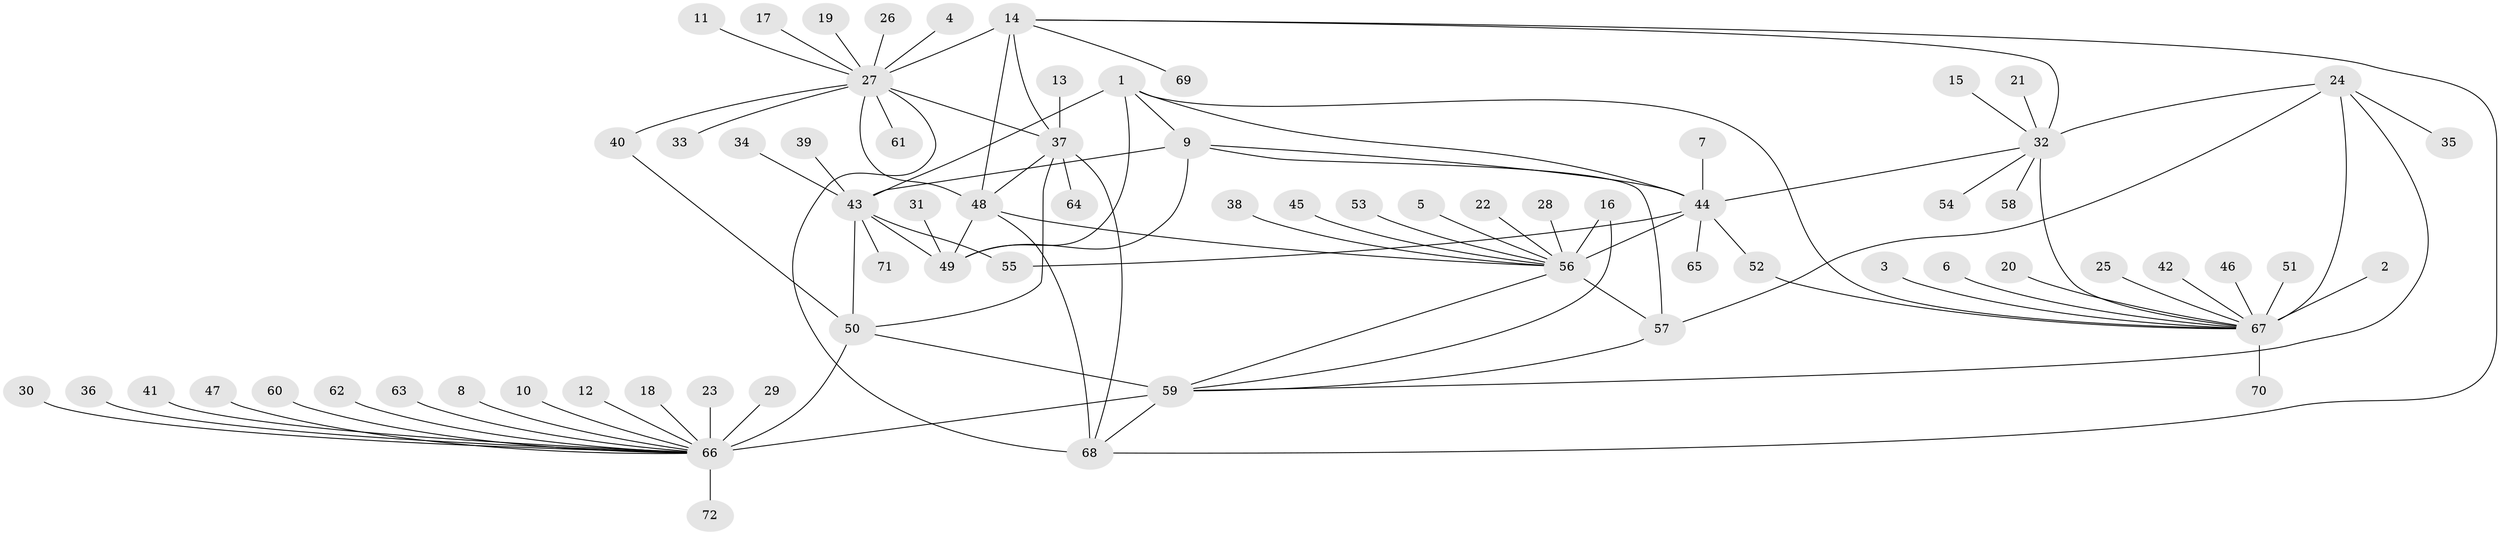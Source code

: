 // original degree distribution, {7: 0.027777777777777776, 13: 0.013888888888888888, 11: 0.041666666666666664, 10: 0.027777777777777776, 9: 0.041666666666666664, 8: 0.034722222222222224, 14: 0.006944444444444444, 12: 0.013888888888888888, 6: 0.027777777777777776, 15: 0.006944444444444444, 2: 0.11805555555555555, 1: 0.6111111111111112, 4: 0.006944444444444444, 3: 0.020833333333333332}
// Generated by graph-tools (version 1.1) at 2025/02/03/09/25 03:02:34]
// undirected, 72 vertices, 97 edges
graph export_dot {
graph [start="1"]
  node [color=gray90,style=filled];
  1;
  2;
  3;
  4;
  5;
  6;
  7;
  8;
  9;
  10;
  11;
  12;
  13;
  14;
  15;
  16;
  17;
  18;
  19;
  20;
  21;
  22;
  23;
  24;
  25;
  26;
  27;
  28;
  29;
  30;
  31;
  32;
  33;
  34;
  35;
  36;
  37;
  38;
  39;
  40;
  41;
  42;
  43;
  44;
  45;
  46;
  47;
  48;
  49;
  50;
  51;
  52;
  53;
  54;
  55;
  56;
  57;
  58;
  59;
  60;
  61;
  62;
  63;
  64;
  65;
  66;
  67;
  68;
  69;
  70;
  71;
  72;
  1 -- 9 [weight=1.0];
  1 -- 43 [weight=4.0];
  1 -- 44 [weight=1.0];
  1 -- 49 [weight=1.0];
  1 -- 67 [weight=1.0];
  2 -- 67 [weight=1.0];
  3 -- 67 [weight=1.0];
  4 -- 27 [weight=1.0];
  5 -- 56 [weight=1.0];
  6 -- 67 [weight=1.0];
  7 -- 44 [weight=1.0];
  8 -- 66 [weight=1.0];
  9 -- 43 [weight=4.0];
  9 -- 44 [weight=1.0];
  9 -- 49 [weight=1.0];
  9 -- 57 [weight=1.0];
  10 -- 66 [weight=1.0];
  11 -- 27 [weight=1.0];
  12 -- 66 [weight=1.0];
  13 -- 37 [weight=1.0];
  14 -- 27 [weight=2.0];
  14 -- 32 [weight=1.0];
  14 -- 37 [weight=1.0];
  14 -- 48 [weight=2.0];
  14 -- 68 [weight=1.0];
  14 -- 69 [weight=1.0];
  15 -- 32 [weight=1.0];
  16 -- 56 [weight=1.0];
  16 -- 59 [weight=1.0];
  17 -- 27 [weight=1.0];
  18 -- 66 [weight=1.0];
  19 -- 27 [weight=1.0];
  20 -- 67 [weight=1.0];
  21 -- 32 [weight=1.0];
  22 -- 56 [weight=1.0];
  23 -- 66 [weight=1.0];
  24 -- 32 [weight=3.0];
  24 -- 35 [weight=1.0];
  24 -- 57 [weight=1.0];
  24 -- 59 [weight=1.0];
  24 -- 67 [weight=9.0];
  25 -- 67 [weight=1.0];
  26 -- 27 [weight=1.0];
  27 -- 33 [weight=1.0];
  27 -- 37 [weight=2.0];
  27 -- 40 [weight=1.0];
  27 -- 48 [weight=4.0];
  27 -- 61 [weight=1.0];
  27 -- 68 [weight=2.0];
  28 -- 56 [weight=1.0];
  29 -- 66 [weight=1.0];
  30 -- 66 [weight=1.0];
  31 -- 49 [weight=1.0];
  32 -- 44 [weight=1.0];
  32 -- 54 [weight=1.0];
  32 -- 58 [weight=1.0];
  32 -- 67 [weight=3.0];
  34 -- 43 [weight=1.0];
  36 -- 66 [weight=1.0];
  37 -- 48 [weight=2.0];
  37 -- 50 [weight=1.0];
  37 -- 64 [weight=1.0];
  37 -- 68 [weight=1.0];
  38 -- 56 [weight=1.0];
  39 -- 43 [weight=1.0];
  40 -- 50 [weight=1.0];
  41 -- 66 [weight=1.0];
  42 -- 67 [weight=1.0];
  43 -- 49 [weight=4.0];
  43 -- 50 [weight=1.0];
  43 -- 55 [weight=1.0];
  43 -- 71 [weight=1.0];
  44 -- 52 [weight=1.0];
  44 -- 55 [weight=1.0];
  44 -- 56 [weight=12.0];
  44 -- 65 [weight=1.0];
  45 -- 56 [weight=1.0];
  46 -- 67 [weight=1.0];
  47 -- 66 [weight=1.0];
  48 -- 49 [weight=1.0];
  48 -- 56 [weight=1.0];
  48 -- 68 [weight=2.0];
  50 -- 59 [weight=1.0];
  50 -- 66 [weight=5.0];
  51 -- 67 [weight=1.0];
  52 -- 67 [weight=1.0];
  53 -- 56 [weight=1.0];
  56 -- 57 [weight=1.0];
  56 -- 59 [weight=1.0];
  57 -- 59 [weight=1.0];
  59 -- 66 [weight=5.0];
  59 -- 68 [weight=1.0];
  60 -- 66 [weight=1.0];
  62 -- 66 [weight=1.0];
  63 -- 66 [weight=1.0];
  66 -- 72 [weight=1.0];
  67 -- 70 [weight=1.0];
}
